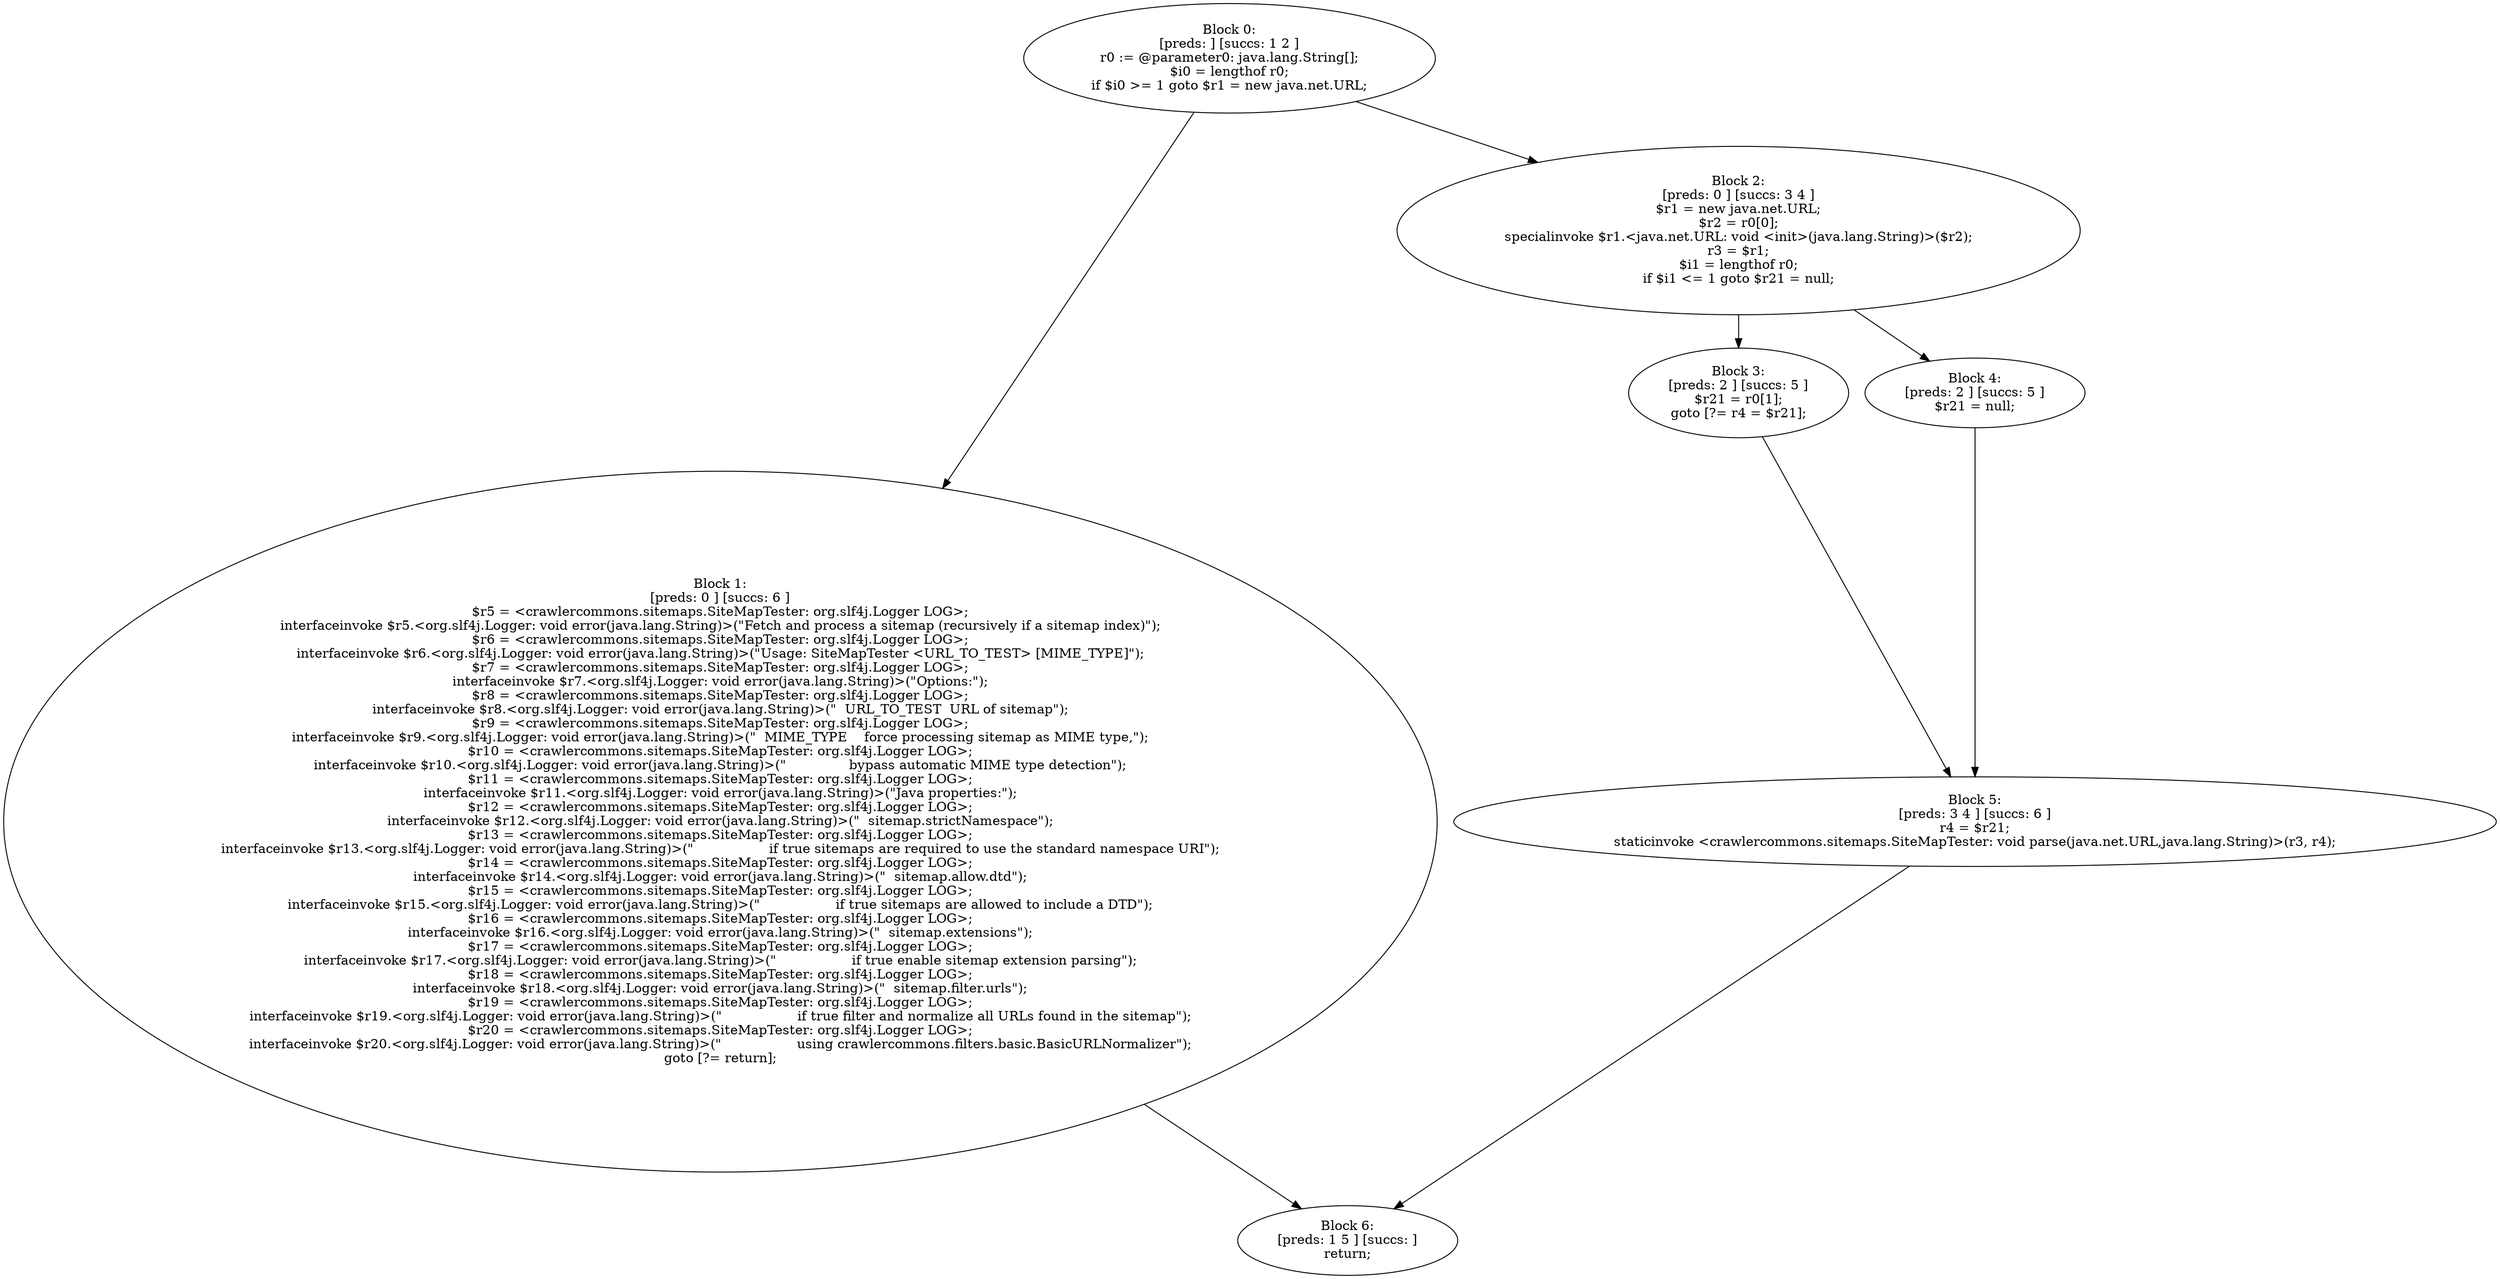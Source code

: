 digraph "unitGraph" {
    "Block 0:
[preds: ] [succs: 1 2 ]
r0 := @parameter0: java.lang.String[];
$i0 = lengthof r0;
if $i0 >= 1 goto $r1 = new java.net.URL;
"
    "Block 1:
[preds: 0 ] [succs: 6 ]
$r5 = <crawlercommons.sitemaps.SiteMapTester: org.slf4j.Logger LOG>;
interfaceinvoke $r5.<org.slf4j.Logger: void error(java.lang.String)>(\"Fetch and process a sitemap (recursively if a sitemap index)\");
$r6 = <crawlercommons.sitemaps.SiteMapTester: org.slf4j.Logger LOG>;
interfaceinvoke $r6.<org.slf4j.Logger: void error(java.lang.String)>(\"Usage: SiteMapTester <URL_TO_TEST> [MIME_TYPE]\");
$r7 = <crawlercommons.sitemaps.SiteMapTester: org.slf4j.Logger LOG>;
interfaceinvoke $r7.<org.slf4j.Logger: void error(java.lang.String)>(\"Options:\");
$r8 = <crawlercommons.sitemaps.SiteMapTester: org.slf4j.Logger LOG>;
interfaceinvoke $r8.<org.slf4j.Logger: void error(java.lang.String)>(\"  URL_TO_TEST  URL of sitemap\");
$r9 = <crawlercommons.sitemaps.SiteMapTester: org.slf4j.Logger LOG>;
interfaceinvoke $r9.<org.slf4j.Logger: void error(java.lang.String)>(\"  MIME_TYPE    force processing sitemap as MIME type,\");
$r10 = <crawlercommons.sitemaps.SiteMapTester: org.slf4j.Logger LOG>;
interfaceinvoke $r10.<org.slf4j.Logger: void error(java.lang.String)>(\"               bypass automatic MIME type detection\");
$r11 = <crawlercommons.sitemaps.SiteMapTester: org.slf4j.Logger LOG>;
interfaceinvoke $r11.<org.slf4j.Logger: void error(java.lang.String)>(\"Java properties:\");
$r12 = <crawlercommons.sitemaps.SiteMapTester: org.slf4j.Logger LOG>;
interfaceinvoke $r12.<org.slf4j.Logger: void error(java.lang.String)>(\"  sitemap.strictNamespace\");
$r13 = <crawlercommons.sitemaps.SiteMapTester: org.slf4j.Logger LOG>;
interfaceinvoke $r13.<org.slf4j.Logger: void error(java.lang.String)>(\"                  if true sitemaps are required to use the standard namespace URI\");
$r14 = <crawlercommons.sitemaps.SiteMapTester: org.slf4j.Logger LOG>;
interfaceinvoke $r14.<org.slf4j.Logger: void error(java.lang.String)>(\"  sitemap.allow.dtd\");
$r15 = <crawlercommons.sitemaps.SiteMapTester: org.slf4j.Logger LOG>;
interfaceinvoke $r15.<org.slf4j.Logger: void error(java.lang.String)>(\"                  if true sitemaps are allowed to include a DTD\");
$r16 = <crawlercommons.sitemaps.SiteMapTester: org.slf4j.Logger LOG>;
interfaceinvoke $r16.<org.slf4j.Logger: void error(java.lang.String)>(\"  sitemap.extensions\");
$r17 = <crawlercommons.sitemaps.SiteMapTester: org.slf4j.Logger LOG>;
interfaceinvoke $r17.<org.slf4j.Logger: void error(java.lang.String)>(\"                  if true enable sitemap extension parsing\");
$r18 = <crawlercommons.sitemaps.SiteMapTester: org.slf4j.Logger LOG>;
interfaceinvoke $r18.<org.slf4j.Logger: void error(java.lang.String)>(\"  sitemap.filter.urls\");
$r19 = <crawlercommons.sitemaps.SiteMapTester: org.slf4j.Logger LOG>;
interfaceinvoke $r19.<org.slf4j.Logger: void error(java.lang.String)>(\"                  if true filter and normalize all URLs found in the sitemap\");
$r20 = <crawlercommons.sitemaps.SiteMapTester: org.slf4j.Logger LOG>;
interfaceinvoke $r20.<org.slf4j.Logger: void error(java.lang.String)>(\"                  using crawlercommons.filters.basic.BasicURLNormalizer\");
goto [?= return];
"
    "Block 2:
[preds: 0 ] [succs: 3 4 ]
$r1 = new java.net.URL;
$r2 = r0[0];
specialinvoke $r1.<java.net.URL: void <init>(java.lang.String)>($r2);
r3 = $r1;
$i1 = lengthof r0;
if $i1 <= 1 goto $r21 = null;
"
    "Block 3:
[preds: 2 ] [succs: 5 ]
$r21 = r0[1];
goto [?= r4 = $r21];
"
    "Block 4:
[preds: 2 ] [succs: 5 ]
$r21 = null;
"
    "Block 5:
[preds: 3 4 ] [succs: 6 ]
r4 = $r21;
staticinvoke <crawlercommons.sitemaps.SiteMapTester: void parse(java.net.URL,java.lang.String)>(r3, r4);
"
    "Block 6:
[preds: 1 5 ] [succs: ]
return;
"
    "Block 0:
[preds: ] [succs: 1 2 ]
r0 := @parameter0: java.lang.String[];
$i0 = lengthof r0;
if $i0 >= 1 goto $r1 = new java.net.URL;
"->"Block 1:
[preds: 0 ] [succs: 6 ]
$r5 = <crawlercommons.sitemaps.SiteMapTester: org.slf4j.Logger LOG>;
interfaceinvoke $r5.<org.slf4j.Logger: void error(java.lang.String)>(\"Fetch and process a sitemap (recursively if a sitemap index)\");
$r6 = <crawlercommons.sitemaps.SiteMapTester: org.slf4j.Logger LOG>;
interfaceinvoke $r6.<org.slf4j.Logger: void error(java.lang.String)>(\"Usage: SiteMapTester <URL_TO_TEST> [MIME_TYPE]\");
$r7 = <crawlercommons.sitemaps.SiteMapTester: org.slf4j.Logger LOG>;
interfaceinvoke $r7.<org.slf4j.Logger: void error(java.lang.String)>(\"Options:\");
$r8 = <crawlercommons.sitemaps.SiteMapTester: org.slf4j.Logger LOG>;
interfaceinvoke $r8.<org.slf4j.Logger: void error(java.lang.String)>(\"  URL_TO_TEST  URL of sitemap\");
$r9 = <crawlercommons.sitemaps.SiteMapTester: org.slf4j.Logger LOG>;
interfaceinvoke $r9.<org.slf4j.Logger: void error(java.lang.String)>(\"  MIME_TYPE    force processing sitemap as MIME type,\");
$r10 = <crawlercommons.sitemaps.SiteMapTester: org.slf4j.Logger LOG>;
interfaceinvoke $r10.<org.slf4j.Logger: void error(java.lang.String)>(\"               bypass automatic MIME type detection\");
$r11 = <crawlercommons.sitemaps.SiteMapTester: org.slf4j.Logger LOG>;
interfaceinvoke $r11.<org.slf4j.Logger: void error(java.lang.String)>(\"Java properties:\");
$r12 = <crawlercommons.sitemaps.SiteMapTester: org.slf4j.Logger LOG>;
interfaceinvoke $r12.<org.slf4j.Logger: void error(java.lang.String)>(\"  sitemap.strictNamespace\");
$r13 = <crawlercommons.sitemaps.SiteMapTester: org.slf4j.Logger LOG>;
interfaceinvoke $r13.<org.slf4j.Logger: void error(java.lang.String)>(\"                  if true sitemaps are required to use the standard namespace URI\");
$r14 = <crawlercommons.sitemaps.SiteMapTester: org.slf4j.Logger LOG>;
interfaceinvoke $r14.<org.slf4j.Logger: void error(java.lang.String)>(\"  sitemap.allow.dtd\");
$r15 = <crawlercommons.sitemaps.SiteMapTester: org.slf4j.Logger LOG>;
interfaceinvoke $r15.<org.slf4j.Logger: void error(java.lang.String)>(\"                  if true sitemaps are allowed to include a DTD\");
$r16 = <crawlercommons.sitemaps.SiteMapTester: org.slf4j.Logger LOG>;
interfaceinvoke $r16.<org.slf4j.Logger: void error(java.lang.String)>(\"  sitemap.extensions\");
$r17 = <crawlercommons.sitemaps.SiteMapTester: org.slf4j.Logger LOG>;
interfaceinvoke $r17.<org.slf4j.Logger: void error(java.lang.String)>(\"                  if true enable sitemap extension parsing\");
$r18 = <crawlercommons.sitemaps.SiteMapTester: org.slf4j.Logger LOG>;
interfaceinvoke $r18.<org.slf4j.Logger: void error(java.lang.String)>(\"  sitemap.filter.urls\");
$r19 = <crawlercommons.sitemaps.SiteMapTester: org.slf4j.Logger LOG>;
interfaceinvoke $r19.<org.slf4j.Logger: void error(java.lang.String)>(\"                  if true filter and normalize all URLs found in the sitemap\");
$r20 = <crawlercommons.sitemaps.SiteMapTester: org.slf4j.Logger LOG>;
interfaceinvoke $r20.<org.slf4j.Logger: void error(java.lang.String)>(\"                  using crawlercommons.filters.basic.BasicURLNormalizer\");
goto [?= return];
";
    "Block 0:
[preds: ] [succs: 1 2 ]
r0 := @parameter0: java.lang.String[];
$i0 = lengthof r0;
if $i0 >= 1 goto $r1 = new java.net.URL;
"->"Block 2:
[preds: 0 ] [succs: 3 4 ]
$r1 = new java.net.URL;
$r2 = r0[0];
specialinvoke $r1.<java.net.URL: void <init>(java.lang.String)>($r2);
r3 = $r1;
$i1 = lengthof r0;
if $i1 <= 1 goto $r21 = null;
";
    "Block 1:
[preds: 0 ] [succs: 6 ]
$r5 = <crawlercommons.sitemaps.SiteMapTester: org.slf4j.Logger LOG>;
interfaceinvoke $r5.<org.slf4j.Logger: void error(java.lang.String)>(\"Fetch and process a sitemap (recursively if a sitemap index)\");
$r6 = <crawlercommons.sitemaps.SiteMapTester: org.slf4j.Logger LOG>;
interfaceinvoke $r6.<org.slf4j.Logger: void error(java.lang.String)>(\"Usage: SiteMapTester <URL_TO_TEST> [MIME_TYPE]\");
$r7 = <crawlercommons.sitemaps.SiteMapTester: org.slf4j.Logger LOG>;
interfaceinvoke $r7.<org.slf4j.Logger: void error(java.lang.String)>(\"Options:\");
$r8 = <crawlercommons.sitemaps.SiteMapTester: org.slf4j.Logger LOG>;
interfaceinvoke $r8.<org.slf4j.Logger: void error(java.lang.String)>(\"  URL_TO_TEST  URL of sitemap\");
$r9 = <crawlercommons.sitemaps.SiteMapTester: org.slf4j.Logger LOG>;
interfaceinvoke $r9.<org.slf4j.Logger: void error(java.lang.String)>(\"  MIME_TYPE    force processing sitemap as MIME type,\");
$r10 = <crawlercommons.sitemaps.SiteMapTester: org.slf4j.Logger LOG>;
interfaceinvoke $r10.<org.slf4j.Logger: void error(java.lang.String)>(\"               bypass automatic MIME type detection\");
$r11 = <crawlercommons.sitemaps.SiteMapTester: org.slf4j.Logger LOG>;
interfaceinvoke $r11.<org.slf4j.Logger: void error(java.lang.String)>(\"Java properties:\");
$r12 = <crawlercommons.sitemaps.SiteMapTester: org.slf4j.Logger LOG>;
interfaceinvoke $r12.<org.slf4j.Logger: void error(java.lang.String)>(\"  sitemap.strictNamespace\");
$r13 = <crawlercommons.sitemaps.SiteMapTester: org.slf4j.Logger LOG>;
interfaceinvoke $r13.<org.slf4j.Logger: void error(java.lang.String)>(\"                  if true sitemaps are required to use the standard namespace URI\");
$r14 = <crawlercommons.sitemaps.SiteMapTester: org.slf4j.Logger LOG>;
interfaceinvoke $r14.<org.slf4j.Logger: void error(java.lang.String)>(\"  sitemap.allow.dtd\");
$r15 = <crawlercommons.sitemaps.SiteMapTester: org.slf4j.Logger LOG>;
interfaceinvoke $r15.<org.slf4j.Logger: void error(java.lang.String)>(\"                  if true sitemaps are allowed to include a DTD\");
$r16 = <crawlercommons.sitemaps.SiteMapTester: org.slf4j.Logger LOG>;
interfaceinvoke $r16.<org.slf4j.Logger: void error(java.lang.String)>(\"  sitemap.extensions\");
$r17 = <crawlercommons.sitemaps.SiteMapTester: org.slf4j.Logger LOG>;
interfaceinvoke $r17.<org.slf4j.Logger: void error(java.lang.String)>(\"                  if true enable sitemap extension parsing\");
$r18 = <crawlercommons.sitemaps.SiteMapTester: org.slf4j.Logger LOG>;
interfaceinvoke $r18.<org.slf4j.Logger: void error(java.lang.String)>(\"  sitemap.filter.urls\");
$r19 = <crawlercommons.sitemaps.SiteMapTester: org.slf4j.Logger LOG>;
interfaceinvoke $r19.<org.slf4j.Logger: void error(java.lang.String)>(\"                  if true filter and normalize all URLs found in the sitemap\");
$r20 = <crawlercommons.sitemaps.SiteMapTester: org.slf4j.Logger LOG>;
interfaceinvoke $r20.<org.slf4j.Logger: void error(java.lang.String)>(\"                  using crawlercommons.filters.basic.BasicURLNormalizer\");
goto [?= return];
"->"Block 6:
[preds: 1 5 ] [succs: ]
return;
";
    "Block 2:
[preds: 0 ] [succs: 3 4 ]
$r1 = new java.net.URL;
$r2 = r0[0];
specialinvoke $r1.<java.net.URL: void <init>(java.lang.String)>($r2);
r3 = $r1;
$i1 = lengthof r0;
if $i1 <= 1 goto $r21 = null;
"->"Block 3:
[preds: 2 ] [succs: 5 ]
$r21 = r0[1];
goto [?= r4 = $r21];
";
    "Block 2:
[preds: 0 ] [succs: 3 4 ]
$r1 = new java.net.URL;
$r2 = r0[0];
specialinvoke $r1.<java.net.URL: void <init>(java.lang.String)>($r2);
r3 = $r1;
$i1 = lengthof r0;
if $i1 <= 1 goto $r21 = null;
"->"Block 4:
[preds: 2 ] [succs: 5 ]
$r21 = null;
";
    "Block 3:
[preds: 2 ] [succs: 5 ]
$r21 = r0[1];
goto [?= r4 = $r21];
"->"Block 5:
[preds: 3 4 ] [succs: 6 ]
r4 = $r21;
staticinvoke <crawlercommons.sitemaps.SiteMapTester: void parse(java.net.URL,java.lang.String)>(r3, r4);
";
    "Block 4:
[preds: 2 ] [succs: 5 ]
$r21 = null;
"->"Block 5:
[preds: 3 4 ] [succs: 6 ]
r4 = $r21;
staticinvoke <crawlercommons.sitemaps.SiteMapTester: void parse(java.net.URL,java.lang.String)>(r3, r4);
";
    "Block 5:
[preds: 3 4 ] [succs: 6 ]
r4 = $r21;
staticinvoke <crawlercommons.sitemaps.SiteMapTester: void parse(java.net.URL,java.lang.String)>(r3, r4);
"->"Block 6:
[preds: 1 5 ] [succs: ]
return;
";
}
